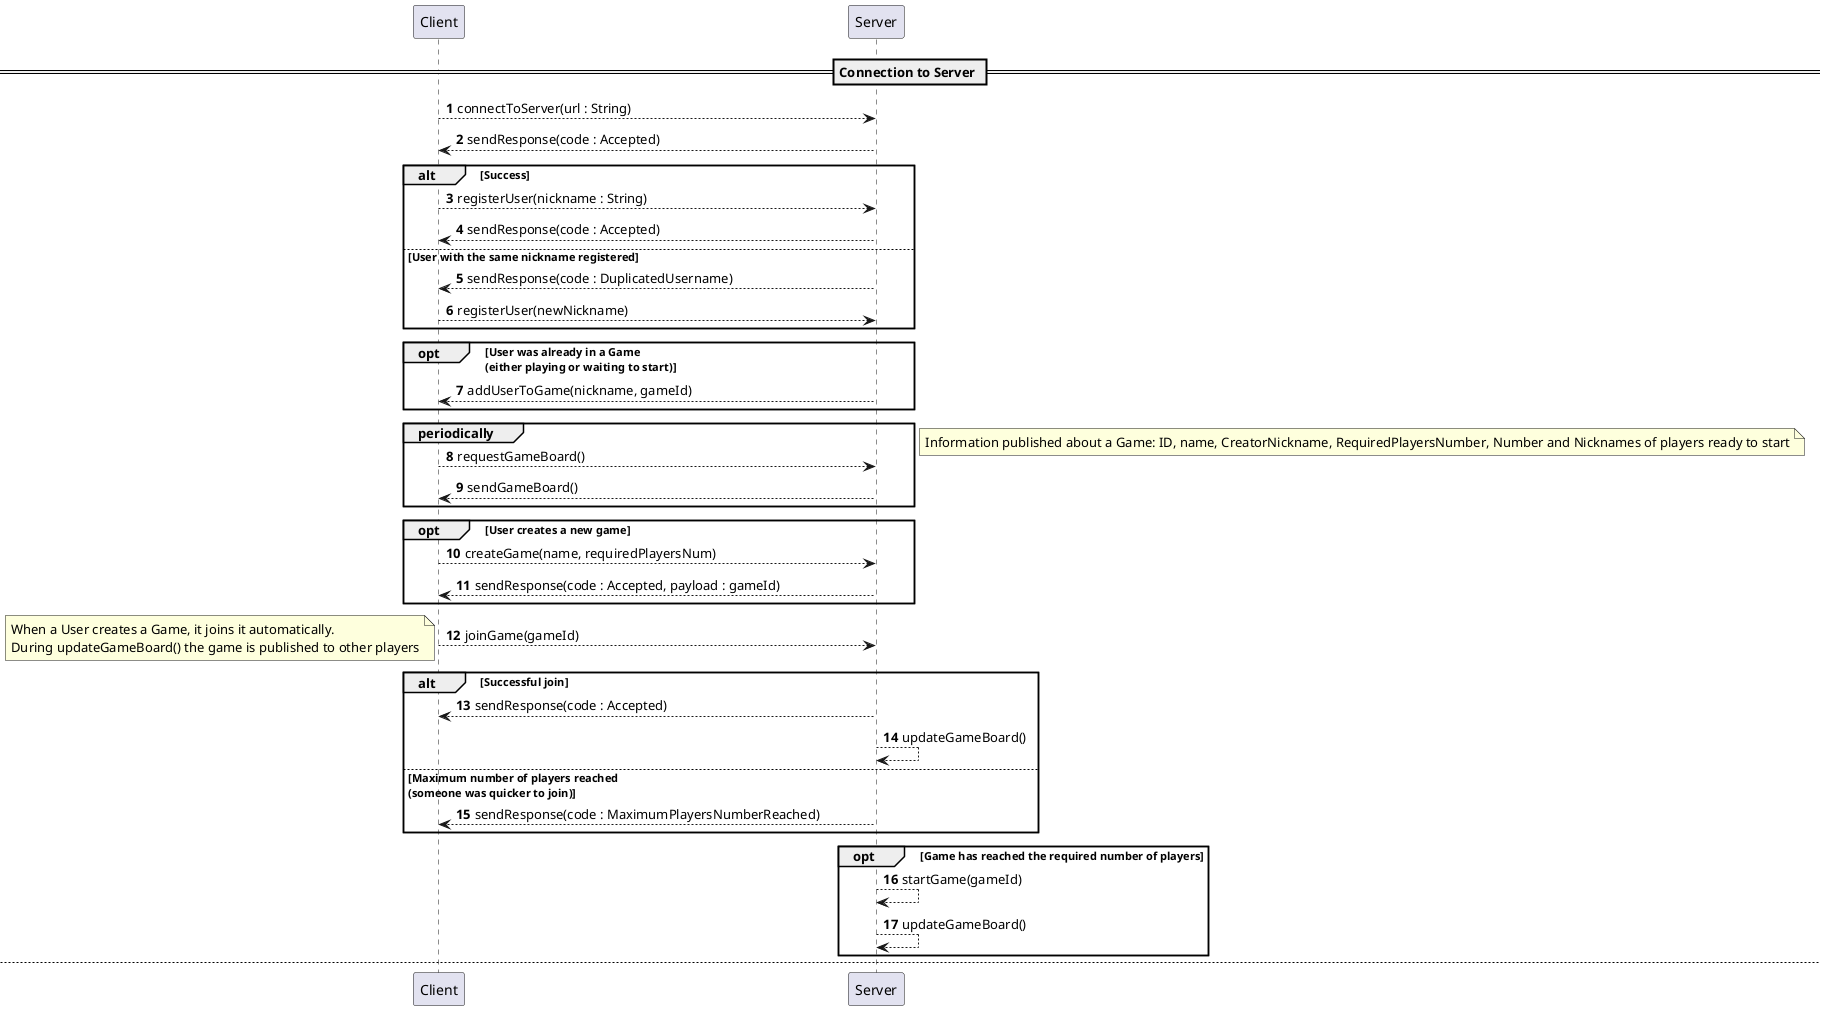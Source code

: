 @startuml
'https://plantuml.com/sequence-diagram

autonumber

== Connection to Server ==
Client --> Server : connectToServer(url : String)
'Es. tcp://localhost:2048

Server --> Client : sendResponse(code : Accepted)

alt Success
    Client --> Server : registerUser(nickname : String)
    Server --> Client : sendResponse(code : Accepted)

else User with the same nickname registered
    Server --> Client : sendResponse(code : DuplicatedUsername)
    Client --> Server : registerUser(newNickname)
end

opt User was already in a Game \n(either playing or waiting to start)
    Server --> Client : addUserToGame(nickname, gameId)
end

group periodically
    Client --> Server : requestGameBoard()
    Server --> Client : sendGameBoard()
end
note right: Information published about a Game: ID, name, CreatorNickname, RequiredPlayersNumber, Number and Nicknames of players ready to start


opt User creates a new game
    Client --> Server : createGame(name, requiredPlayersNum)
    Server --> Client : sendResponse(code : Accepted, payload : gameId)
end
Client --> Server : joinGame(gameId)
note left: When a User creates a Game, it joins it automatically. \nDuring updateGameBoard() the game is published to other players

alt Successful join
    Server --> Client : sendResponse(code : Accepted)
    Server --> Server : updateGameBoard()
else Maximum number of players reached \n(someone was quicker to join)
    Server --> Client : sendResponse(code : MaximumPlayersNumberReached)
end

opt Game has reached the required number of players
    Server --> Server : startGame(gameId)
    Server --> Server : updateGameBoard()
end

newpage

== Game initialization ==

Server --> Client : sendPlayerHandSetupInfo()
note left : Sent setup information: 2 resource cards, 1 gold card, \ninitial card, 2 objective cards
loop On invalid setup choice
Client --> Server : sendSetupChoice(initialCardSide, objectiveCard)
Server --> Client : sendResponse(code : InvalidChoice)
end
Server --> Client : sendResponse(code : Accepted)

newpage

== Player plays a card ==

Server --> Client : sendGameInfo()
note right : Information includes players maps, number of points, visible cards to draw

...Client checks to be the current player and \nchecks the free points on its map...
loop On invalid move
Client --> Server : sendCardPlayAndDraw(cardId, cardSide, fieldPoint, drawChoice).
Server --> Client : sendResponse(core : InvalidMove)
else Valid move
    Server --> Client : sendResponse(code : Accepted)
end

Server --> Client : sendGameInfo()
note right : Send update to the other clients

@enduml